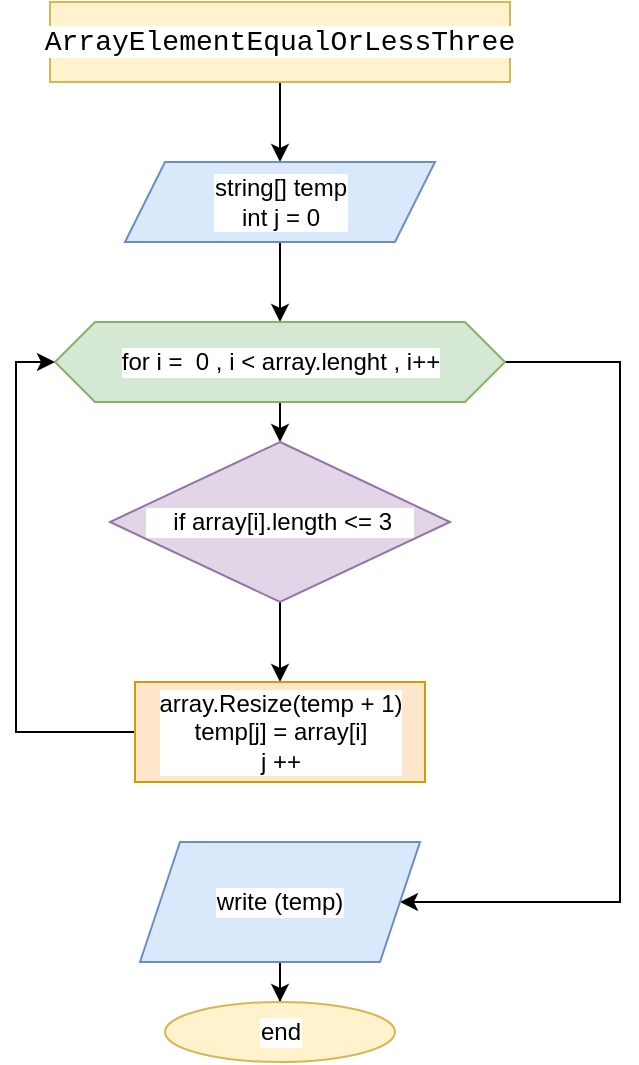 <mxfile version="20.6.2" type="device"><diagram id="C5RBs43oDa-KdzZeNtuy" name="Page-1"><mxGraphModel dx="1024" dy="612" grid="1" gridSize="10" guides="1" tooltips="1" connect="1" arrows="1" fold="1" page="1" pageScale="1" pageWidth="827" pageHeight="1169" math="0" shadow="0"><root><mxCell id="WIyWlLk6GJQsqaUBKTNV-0"/><mxCell id="WIyWlLk6GJQsqaUBKTNV-1" parent="WIyWlLk6GJQsqaUBKTNV-0"/><mxCell id="vcpblSQtpieU7-vSZrdO-7" style="edgeStyle=orthogonalEdgeStyle;rounded=0;orthogonalLoop=1;jettySize=auto;html=1;entryX=0.5;entryY=0;entryDx=0;entryDy=0;fontColor=#000000;" edge="1" parent="WIyWlLk6GJQsqaUBKTNV-1" source="vcpblSQtpieU7-vSZrdO-0" target="vcpblSQtpieU7-vSZrdO-1"><mxGeometry relative="1" as="geometry"/></mxCell><mxCell id="vcpblSQtpieU7-vSZrdO-0" value="&lt;div style=&quot;font-family: Consolas, &amp;quot;Courier New&amp;quot;, monospace; font-size: 14px; line-height: 19px;&quot;&gt;&lt;span style=&quot;background-color: rgb(255, 255, 255);&quot;&gt;ArrayElementEqualOrLessThree&lt;/span&gt;&lt;/div&gt;" style="rounded=0;whiteSpace=wrap;html=1;fillColor=#fff2cc;strokeColor=#d6b656;" vertex="1" parent="WIyWlLk6GJQsqaUBKTNV-1"><mxGeometry x="285" y="30" width="230" height="40" as="geometry"/></mxCell><mxCell id="vcpblSQtpieU7-vSZrdO-8" style="edgeStyle=orthogonalEdgeStyle;rounded=0;orthogonalLoop=1;jettySize=auto;html=1;exitX=0.5;exitY=1;exitDx=0;exitDy=0;entryX=0.5;entryY=0;entryDx=0;entryDy=0;fontColor=#000000;" edge="1" parent="WIyWlLk6GJQsqaUBKTNV-1" source="vcpblSQtpieU7-vSZrdO-1" target="vcpblSQtpieU7-vSZrdO-2"><mxGeometry relative="1" as="geometry"/></mxCell><mxCell id="vcpblSQtpieU7-vSZrdO-1" value="string[] temp&lt;br&gt;int j = 0" style="shape=parallelogram;perimeter=parallelogramPerimeter;whiteSpace=wrap;html=1;fixedSize=1;labelBackgroundColor=#FFFFFF;fillColor=#dae8fc;strokeColor=#6c8ebf;" vertex="1" parent="WIyWlLk6GJQsqaUBKTNV-1"><mxGeometry x="322.5" y="110" width="155" height="40" as="geometry"/></mxCell><mxCell id="vcpblSQtpieU7-vSZrdO-9" style="edgeStyle=orthogonalEdgeStyle;rounded=0;orthogonalLoop=1;jettySize=auto;html=1;fontColor=#000000;" edge="1" parent="WIyWlLk6GJQsqaUBKTNV-1" source="vcpblSQtpieU7-vSZrdO-2" target="vcpblSQtpieU7-vSZrdO-5"><mxGeometry relative="1" as="geometry"><Array as="points"><mxPoint x="570" y="210"/><mxPoint x="570" y="480"/></Array></mxGeometry></mxCell><mxCell id="vcpblSQtpieU7-vSZrdO-10" style="edgeStyle=orthogonalEdgeStyle;rounded=0;orthogonalLoop=1;jettySize=auto;html=1;exitX=0.5;exitY=1;exitDx=0;exitDy=0;entryX=0.5;entryY=0;entryDx=0;entryDy=0;fontColor=#000000;" edge="1" parent="WIyWlLk6GJQsqaUBKTNV-1" source="vcpblSQtpieU7-vSZrdO-2" target="vcpblSQtpieU7-vSZrdO-3"><mxGeometry relative="1" as="geometry"/></mxCell><mxCell id="vcpblSQtpieU7-vSZrdO-2" value="for i =&amp;nbsp; 0 , i &amp;lt; array.lenght , i++" style="shape=hexagon;perimeter=hexagonPerimeter2;whiteSpace=wrap;html=1;fixedSize=1;labelBackgroundColor=#FFFFFF;fillColor=#d5e8d4;strokeColor=#82b366;" vertex="1" parent="WIyWlLk6GJQsqaUBKTNV-1"><mxGeometry x="287.5" y="190" width="225" height="40" as="geometry"/></mxCell><mxCell id="vcpblSQtpieU7-vSZrdO-11" style="edgeStyle=orthogonalEdgeStyle;rounded=0;orthogonalLoop=1;jettySize=auto;html=1;exitX=0.5;exitY=1;exitDx=0;exitDy=0;entryX=0.5;entryY=0;entryDx=0;entryDy=0;fontColor=#000000;" edge="1" parent="WIyWlLk6GJQsqaUBKTNV-1" source="vcpblSQtpieU7-vSZrdO-3" target="vcpblSQtpieU7-vSZrdO-4"><mxGeometry relative="1" as="geometry"/></mxCell><mxCell id="vcpblSQtpieU7-vSZrdO-3" value="&amp;nbsp; &amp;nbsp; if array[i].length &amp;lt;= 3&lt;span style=&quot;white-space: pre;&quot;&gt;&#9;&lt;/span&gt;" style="rhombus;whiteSpace=wrap;html=1;labelBackgroundColor=#FFFFFF;fillColor=#e1d5e7;strokeColor=#9673a6;" vertex="1" parent="WIyWlLk6GJQsqaUBKTNV-1"><mxGeometry x="315" y="250" width="170" height="80" as="geometry"/></mxCell><mxCell id="vcpblSQtpieU7-vSZrdO-12" style="edgeStyle=orthogonalEdgeStyle;rounded=0;orthogonalLoop=1;jettySize=auto;html=1;entryX=0;entryY=0.5;entryDx=0;entryDy=0;fontColor=#000000;" edge="1" parent="WIyWlLk6GJQsqaUBKTNV-1" source="vcpblSQtpieU7-vSZrdO-4" target="vcpblSQtpieU7-vSZrdO-2"><mxGeometry relative="1" as="geometry"><Array as="points"><mxPoint x="268" y="395"/><mxPoint x="268" y="210"/></Array></mxGeometry></mxCell><mxCell id="vcpblSQtpieU7-vSZrdO-4" value="array.Resize(temp + 1)&lt;br&gt;temp[j] = array[i]&lt;br&gt;j ++" style="rounded=0;whiteSpace=wrap;html=1;labelBackgroundColor=#FFFFFF;fillColor=#ffe6cc;strokeColor=#d79b00;" vertex="1" parent="WIyWlLk6GJQsqaUBKTNV-1"><mxGeometry x="327.5" y="370" width="145" height="50" as="geometry"/></mxCell><mxCell id="vcpblSQtpieU7-vSZrdO-13" style="edgeStyle=orthogonalEdgeStyle;rounded=0;orthogonalLoop=1;jettySize=auto;html=1;entryX=0.5;entryY=0;entryDx=0;entryDy=0;fontColor=#000000;" edge="1" parent="WIyWlLk6GJQsqaUBKTNV-1" source="vcpblSQtpieU7-vSZrdO-5" target="vcpblSQtpieU7-vSZrdO-6"><mxGeometry relative="1" as="geometry"/></mxCell><mxCell id="vcpblSQtpieU7-vSZrdO-5" value="write (temp)" style="shape=parallelogram;perimeter=parallelogramPerimeter;whiteSpace=wrap;html=1;fixedSize=1;labelBackgroundColor=#FFFFFF;fillColor=#dae8fc;strokeColor=#6c8ebf;" vertex="1" parent="WIyWlLk6GJQsqaUBKTNV-1"><mxGeometry x="330" y="450" width="140" height="60" as="geometry"/></mxCell><mxCell id="vcpblSQtpieU7-vSZrdO-6" value="end" style="ellipse;whiteSpace=wrap;html=1;labelBackgroundColor=#FFFFFF;fillColor=#fff2cc;strokeColor=#d6b656;" vertex="1" parent="WIyWlLk6GJQsqaUBKTNV-1"><mxGeometry x="342.5" y="530" width="115" height="30" as="geometry"/></mxCell></root></mxGraphModel></diagram></mxfile>